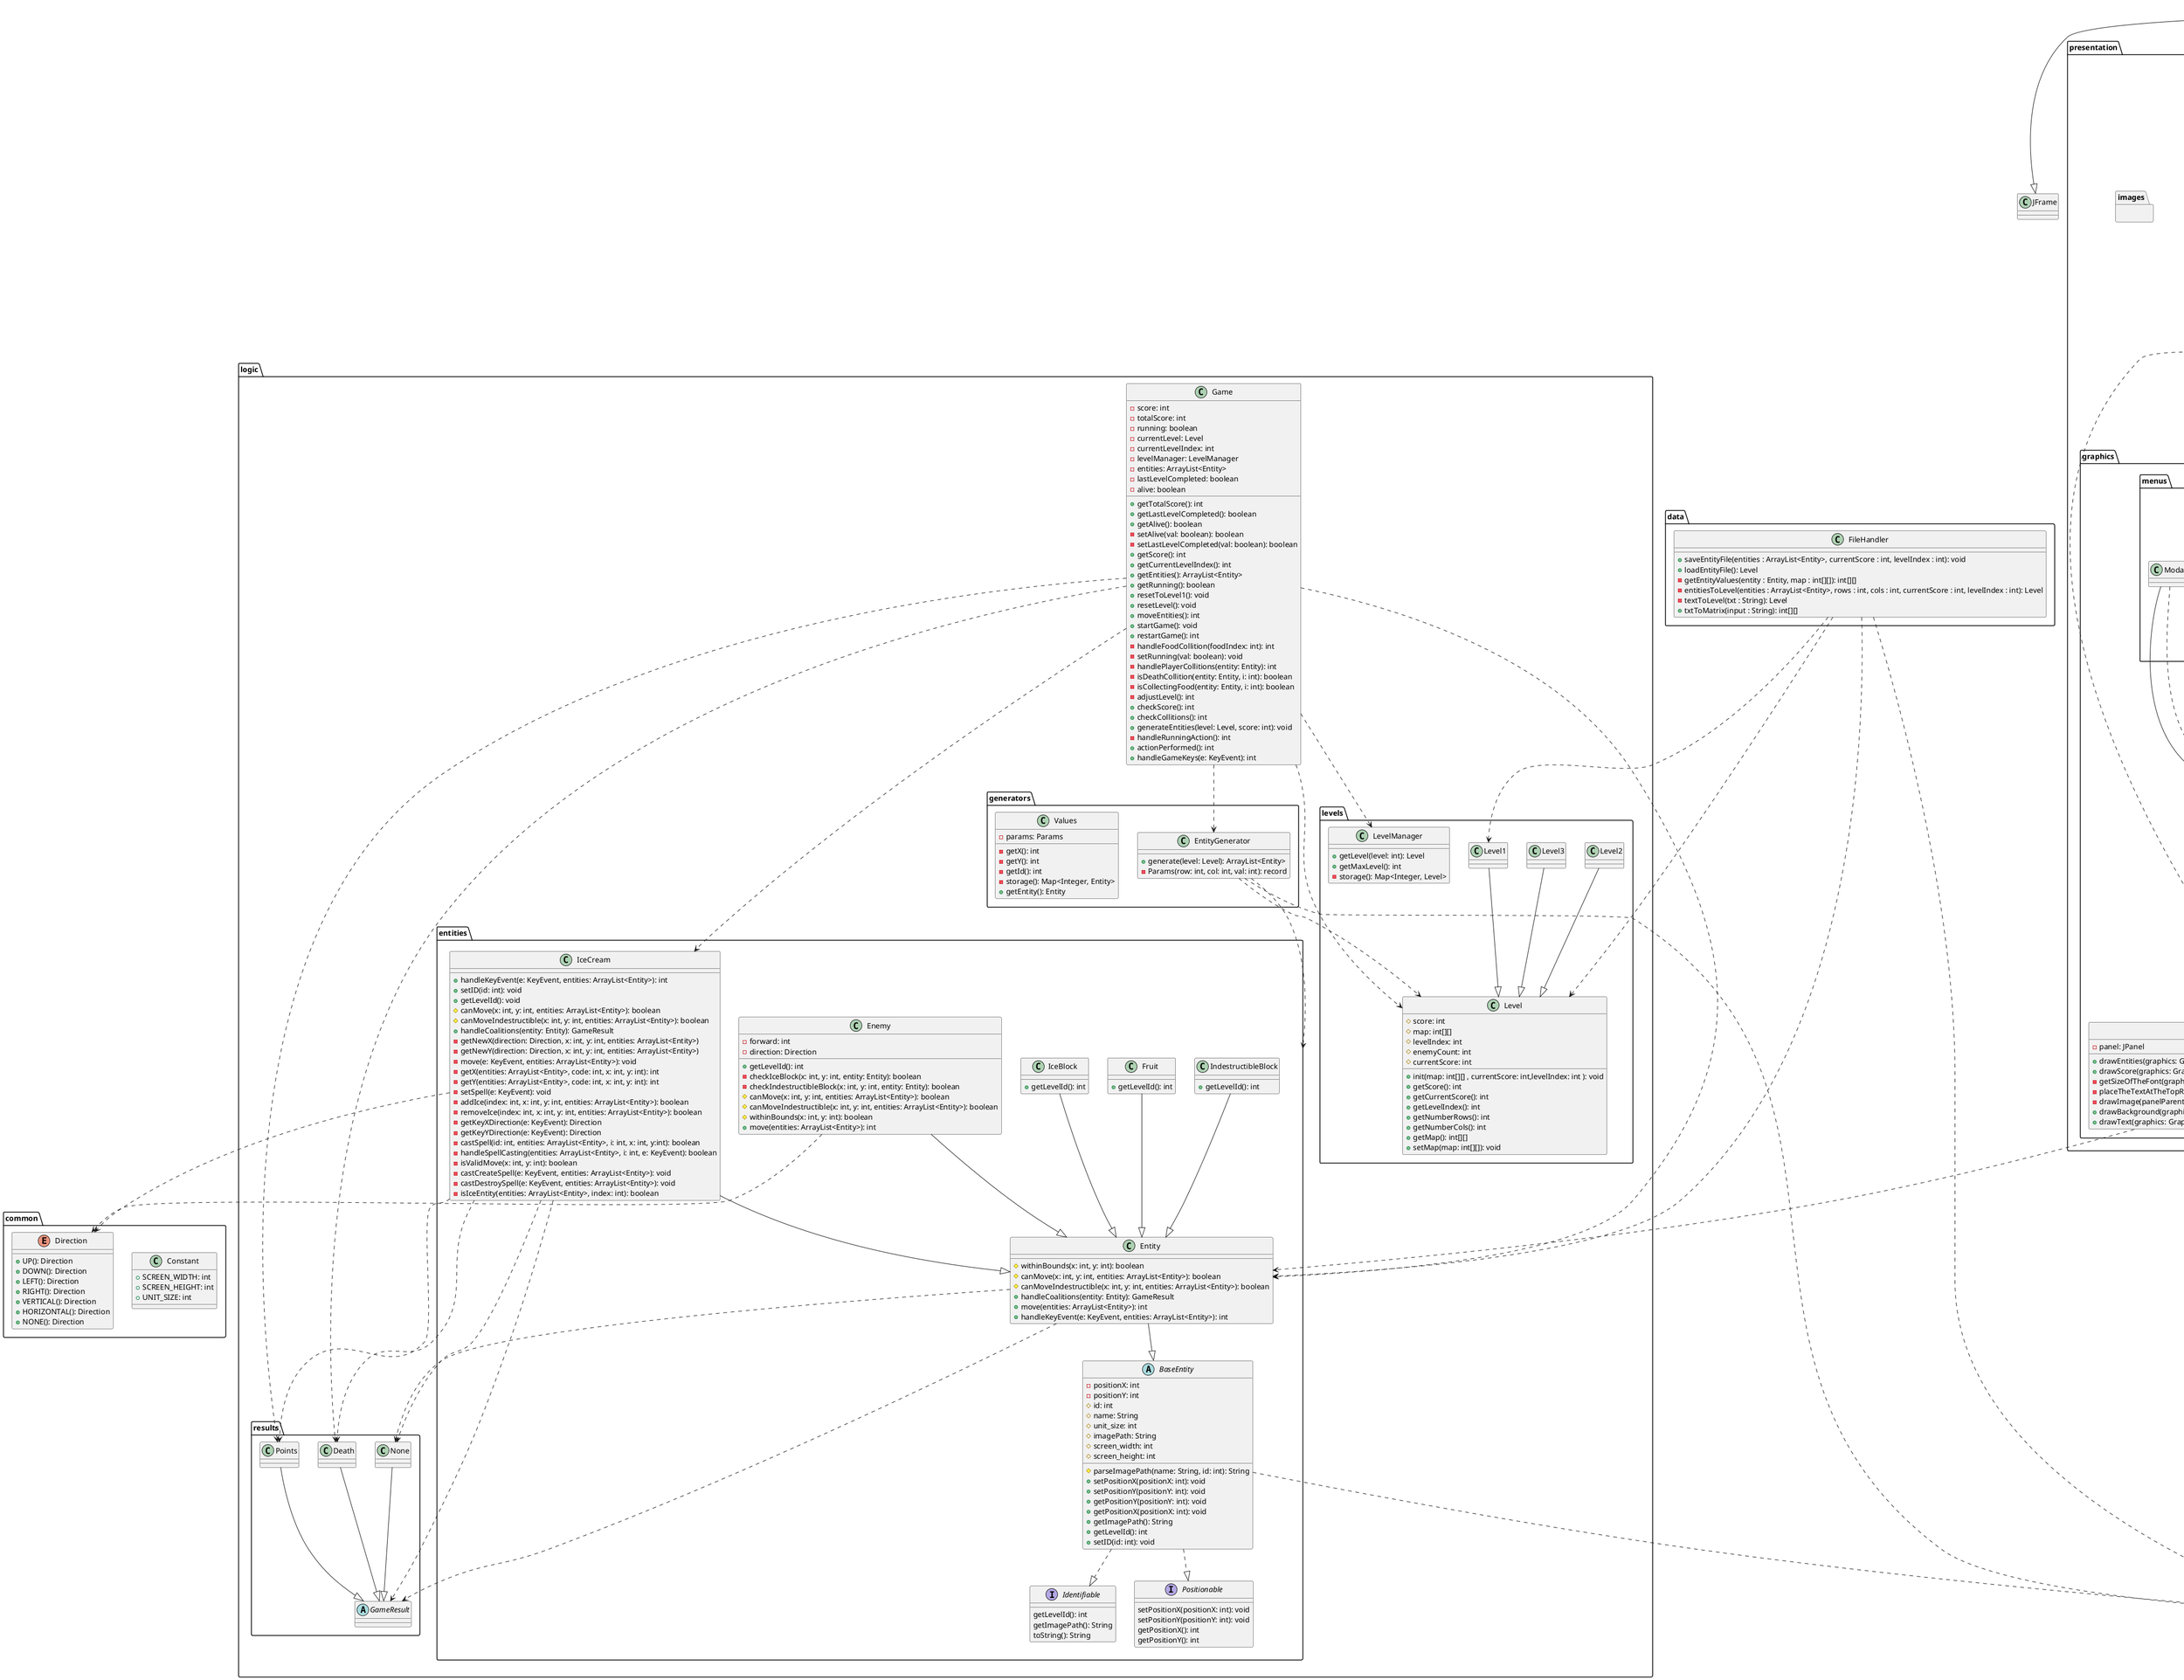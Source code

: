 @startuml

package common{
    class Constant{
        + SCREEN_WIDTH: int
        + SCREEN_HEIGHT: int
        + UNIT_SIZE: int
    }

    enum Direction{
         + UP(): Direction
         + DOWN(): Direction
         + LEFT(): Direction
         + RIGHT(): Direction
         + VERTICAL(): Direction
         + HORIZONTAL(): Direction
         + NONE(): Direction
    }
}


package data{
    class FileHandler {
         + saveEntityFile(entities : ArrayList<Entity>, currentScore : int, levelIndex : int): void
         + loadEntityFile(): Level
         - getEntityValues(entity : Entity, map : int[][]): int[][]
         - entitiesToLevel(entities : ArrayList<Entity>, rows : int, cols : int, currentScore : int, levelIndex : int): Level
         - textToLevel(txt : String): Level
         + txtToMatrix(input : String): int[][]
    }
}

package logic{
    package entities{
        abstract class BaseEntity{
            - positionX: int
            - positionY: int
            # id: int
            # name: String
            # unit_size: int
            # imagePath: String
            # screen_width: int
            # screen_height: int
            # parseImagePath(name: String, id: int): String
            + setPositionX(positionX: int): void
            + setPositionY(positionY: int): void
            + getPositionY(positionY: int): void
            + getPositionX(positionX: int): void
            + getImagePath(): String
            + getLevelId(): int
            + setID(id: int): void
        }

        class Enemy{
            - forward: int
            - direction: Direction
            + getLevelId(): int
            - checkIceBlock(x: int, y: int, entity: Entity): boolean
            - checkIndestructibleBlock(x: int, y: int, entity: Entity): boolean
            # canMove(x: int, y: int, entities: ArrayList<Entity>): boolean
            # canMoveIndestructible(x: int, y: int, entities: ArrayList<Entity>): boolean
            # withinBounds(x: int, y: int): boolean
            + move(entities: ArrayList<Entity>): int
        }

        class Entity{
            # withinBounds(x: int, y: int): boolean
            # canMove(x: int, y: int, entities: ArrayList<Entity>): boolean
            # canMoveIndestructible(x: int, y: int, entities: ArrayList<Entity>): boolean
            + handleCoalitions(entity: Entity): GameResult
            + move(entities: ArrayList<Entity>): int
            + handleKeyEvent(e: KeyEvent, entities: ArrayList<Entity>): int
        }

        class Fruit{
            + getLevelId(): int
        }

        class IceBlock{
            + getLevelId(): int
        }

        class IceCream{
            + handleKeyEvent(e: KeyEvent, entities: ArrayList<Entity>): int
            + setID(id: int): void
            + getLevelId(): void
            # canMove(x: int, y: int, entities: ArrayList<Entity>): boolean
            # canMoveIndestructible(x: int, y: int, entities: ArrayList<Entity>): boolean
            + handleCoalitions(entity: Entity): GameResult
            - getNewX(direction: Direction, x: int, y: int, entities: ArrayList<Entity>)
            - getNewY(direction: Direction, x: int, y: int, entities: ArrayList<Entity>)
            - move(e: KeyEvent, entities: ArrayList<Entity>): void
            - getX(entities: ArrayList<Entity>, code: int, x: int, y: int): int
            - getY(entities: ArrayList<Entity>, code: int, x: int, y: int): int
            - setSpell(e: KeyEvent): void
            - addIce(index: int, x: int, y: int, entities: ArrayList<Entity>): boolean
            - removeIce(index: int, x: int, y: int, entities: ArrayList<Entity>): boolean
            - getKeyXDirection(e: KeyEvent): Direction
            - getKeyYDirection(e: KeyEvent): Direction
            - castSpell(id: int, entities: ArrayList<Entity>, i: int, x: int, y:int): boolean
            - handleSpellCasting(entities: ArrayList<Entity>, i: int, e: KeyEvent): boolean
            - isValidMove(x: int, y: int): boolean
            - castCreateSpell(e: KeyEvent, entities: ArrayList<Entity>): void
            - castDestroySpell(e: KeyEvent, entities: ArrayList<Entity>): void
            - isIceEntity(entities: ArrayList<Entity>, index: int): boolean
        }

        interface Identifiable{
            getLevelId(): int
            getImagePath(): String
            toString(): String
        }

        class IndestructibleBlock{
            + getLevelId(): int
        }

        interface Positionable{
            setPositionX(positionX: int): void
            setPositionY(positionY: int): void
            getPositionX(): int
            getPositionY(): int
        }
    }

    package generators{
        class EntityGenerator{
            + generate(level: Level): ArrayList<Entity>
            - Params(row: int, col: int, val: int): record
        }
        class Values{
            - params: Params
            - getX(): int
            - getY(): int
            - getId(): int
            - storage(): Map<Integer, Entity>
            + getEntity(): Entity
        }
    }

    package levels{
        class Level{
            # score: int
            # map: int[][]
            # levelIndex: int
            # enemyCount: int
            # currentScore: int
            + init(map: int[][] , currentScore: int,levelIndex: int ): void
            + getScore(): int
            + getCurrentScore(): int
            + getLevelIndex(): int
            + getNumberRows(): int
            + getNumberCols(): int
            + getMap(): int[][]
            + setMap(map: int[][]): void
        }

        class Level1{}
        class Level2{}
        class Level3{}

        class LevelManager{
            + getLevel(level: int): Level
            + getMaxLevel(): int
            - storage(): Map<Integer, Level>
        }
    }

    package results{
        class Death{}

        abstract class GameResult{}

        class None{}

        class Points{}
    }

    class Game{
        - score: int
        - totalScore: int
        - running: boolean
        - currentLevel: Level
        - currentLevelIndex: int
        - levelManager: LevelManager
        - entities: ArrayList<Entity>
        - lastLevelCompleted: boolean
        - alive: boolean
        + getTotalScore(): int
        + getLastLevelCompleted(): boolean
        + getAlive(): boolean
        - setAlive(val: boolean): boolean
        - setLastLevelCompleted(val: boolean): boolean
        + getScore(): int
        + getCurrentLevelIndex(): int
        + getEntities(): ArrayList<Entity>
        + getRunning(): boolean
        + resetToLevel1(): void
        + resetLevel(): void
        + moveEntities(): int
        + startGame(): void
        + restartGame(): int
        - handleFoodCollition(foodIndex: int): int
        - setRunning(val: boolean): void
        - handlePlayerCollitions(entity: Entity): int
        - isDeathCollition(entity: Entity, i: int): boolean
        - isCollectingFood(entity: Entity, i: int): boolean
        - adjustLevel(): int
        + checkScore(): int
        + checkCollitions(): int
        + generateEntities(level: Level, score: int): void
        - handleRunningAction(): int
        + actionPerformed(): int
        + handleGameKeys(e: KeyEvent): int
    }
}

package presentation{
    package graphics{
        package menus{
                  class GameOverMenu{
                        - button1: JButton
                        - button2: JButton
                        - button3: JButton
                        - modal: Modal
                        - score: int
                        - msg: String
                        - createButtons(): void
                        + setRestarListener(listener: ActionListener): void
                        + setPlayAgainListener(listener: ActionListener): void
                        + setExitListener(listener: ActionListener): void
                        + paintComponent(graphics: Graphics): void
                        + unwrap(message: String, score: int): Component
                        + unwrap(): Component
                  }

                  class MainMenu{
                         - button1: JButton
                         - button3: JButton
                         - modal: Modal
                         - msg: String
                         - createButtons(): void
                         + setStartGameListener(listener: ActionListener): void
                         + setExitListener(listener: ActionListener)
                         + paintComponent(graphics: Graphics): void
                         + unwrap(): Component
                  }

                  class Modal{}

                  class PauseMenu{
                         - resumeBtn: JButton
                         - saveBtn: JButton
                         - loadBtn: JButton
                         - exitBtn: JButton
                         - modal: Modal
                         + setSaveAL(listener: ActionListener): void
                         + setLoadAL(listener: ActionListener): void
                         + setResumeAL(listener: ActionListener): void
                         + setExitAL(listener: ActionListener): void
                         - createButtons(): void
                         + unwrap(): Component
                  }
                }

        package views{
                interface Modifiable{
                    + unwrap(): Component
                }

                class View{
                    + OPAQUE_VIEW_VALUE: float
                    - viewTransparencyValue: float
                    # sketcher: Sketcher
                    # viewBackGroundColor: Color
                    # setViewTransparencyValue(viewTransparencyValue: float): void
                    + actionPerformed(actionEvent: ActionEvent): void
                    + paintComponent(graphics: Graphics): void
                    - getRectangle(): Rectangle
                    + unwrap(): Component
                }
        }

        class Sketcher{
                    - panel: JPanel
                    + drawEntities(graphics: Graphics, entities: ArrayList<Entity>): int
                    + drawScore(graphics: Graphics, points: int): void
                    - getSizeOfTheFont(graphics: Graphics): int
                    - placeTheTextAtTheTopRightOfTheScreen(metrics: FontMetrics, score: String): int
                    - drawImage(panelParent: JPanel, graphics: Graphics, entity: Entity): int
                    + drawBackground(graphics: Graphics, bounds: Rectangle, BackGroundColor: Color, transparencyBackGroundValue: float): void
                    + drawText(graphics: Graphics, panel: JPanel, textColor: Color, text: String, xPosition: int, yPosition: int): void
        }
    }

    package images{
         'images'
    }

    class Constant{
        + SCREEN_WIDTH: int
        + SCREEN_HEIGHT: int
        + UNIT_SIZE: int
        + MENU_WIDTH: int
        + MENU_HEIGHT: int
        + MENU_X: int
        + MENU_Y: int
    }


     class GamePanel{
          - timer: Timer
          - DELAY: int
          - logic: Game
          - sketcher: Sketcher
          - mainMenu: MainMenu
          - gameOver: GameOverMenu
          - pauseMenu: PauseMenu
          - keyAdapter: KeyAdapter
          - fileHandler: FileHandler
          # activePauseMenu: boolean
          + setExternalListeners(): void
          - playAgainListener(): void
          - restartListener(): void
          - startGameListener(): void
          - addGameOver(msg: String): int
          - saveGame(): void
          - loadGame(): void
          - handleMenu(e: KeyEvent): int
          - showMenu(): int
          - showMainMenu(): int
          - hideMenu(): int
          - exitGame(): int
          + paintComponent(graphics: Graphics): void
          - sketch(graphics: Graphics): int
          - draw(graphics: Graphics): int
          + actionPerformed(actionEvent: ActionEvent): void
     }
     class CustomKeyAdapter{
          + keyPressed(e: KeyEvent): void
     }
}

class GameFrame{}

BaseEntity ..|> Identifiable
BaseEntity ..|> Positionable
Enemy --|> Entity
Entity --|> BaseEntity
Fruit --|> Entity
IceBlock --|> Entity
IceCream --|> Entity
IndestructibleBlock --|> Entity
Level1 --|> Level
Level2 --|> Level
Level3 --|> Level
Death --|> GameResult
None --|> GameResult
Points --|> GameResult
GameOverMenu --|> View
MainMenu --|> View
Modal --|> View
PauseMenu --|> View
View --|> JPanel
View ..|> ActionListener
View ..|> Modifiable
GamePanel --|> JPanel
GamePanel ..|> ActionListener
GameFrame --|> JFrame

FileHandler ..> Constants
FileHandler ..> Entity
FileHandler ..> Level
FileHandler ..> Level1
BaseEntity ..> Constants
Enemy ..> Direction
Entity ..> GameResult
Entity ..> None
IceCream ..> Direction
IceCream ..> Death
IceCream ..> GameResult
IceCream ..> None
IceCream ..> Points
EntityGenerator ..> Constants
EntityGenerator ..> entities
EntityGenerator ..> Level
Game ..> Entity
Game ..> IceCream
Game ..> EntityGenerator
Game ..> Level
Game ..> LevelManager
Game ..> Death
Game ..> Points
GameOverMenu ..> Constants
GameOverMenu ..> View
MainMenu ..> Constants
MainMenu ..> View
Modal ..> View
PauseMenu ..> Constants
PauseMenu ..> View
View ..> Sketcher
Sketcher ..> Constants
Sketcher ..> Entity
GamePanel ..> Sketcher
GamePanel ..> GameOverMenu
GamePanel ..> MainMenu
GamePanel ..> PauseMenu
GameFrame ..> GamePanel

@enduml
